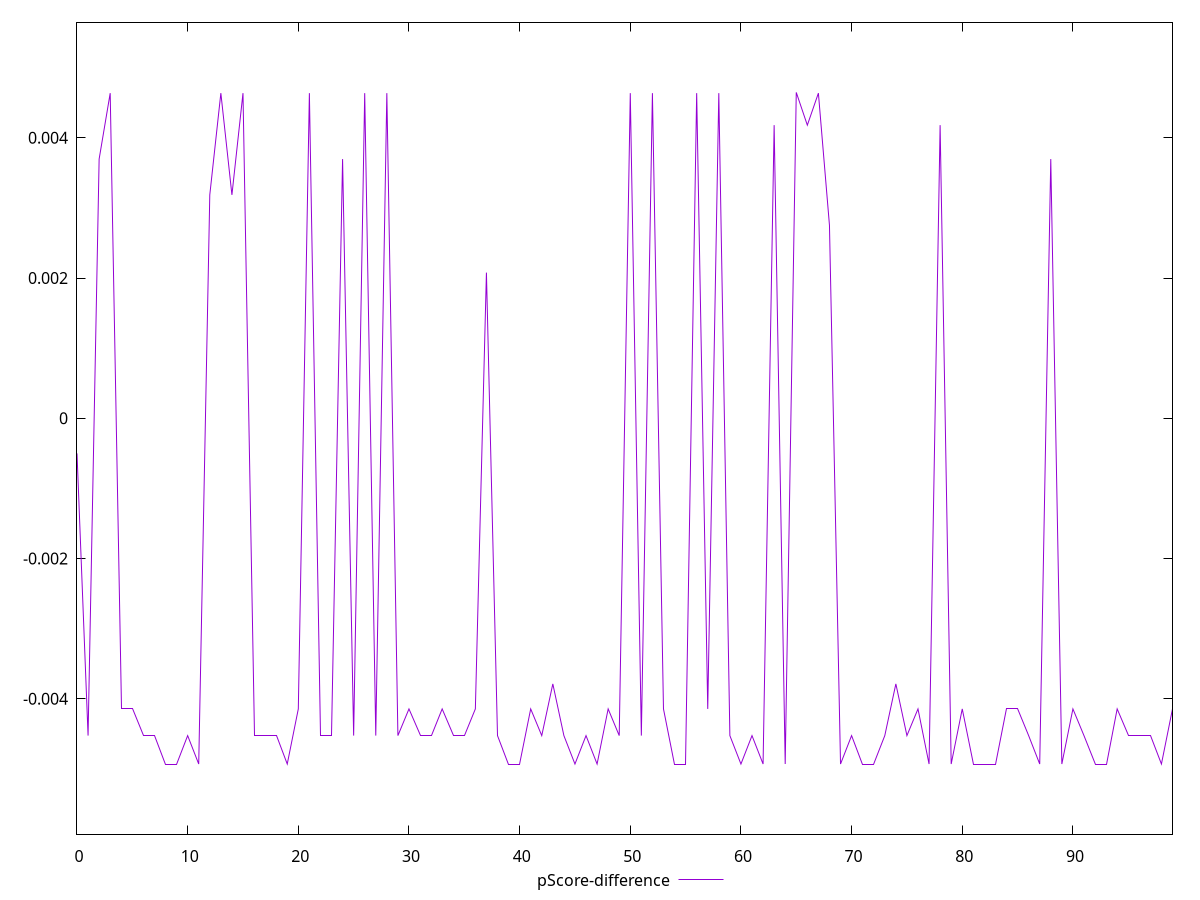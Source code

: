 reset

$pScoreDifference <<EOF
0 -0.0005010742659318224
1 -0.004526535494477901
2 0.0036973680837035783
3 0.0046375893622611075
4 -0.004145744743268787
5 -0.004145744743268787
6 -0.004526535494477901
7 -0.004526535494477901
8 -0.004931822957321863
9 -0.004931822957321863
10 -0.004526535494477901
11 -0.004931822957321863
12 0.0031862003898535107
13 0.0046375893622611075
14 0.0031862003898535107
15 0.0046375893622611075
16 -0.004526535494477901
17 -0.004526535494477901
18 -0.004526535494477901
19 -0.004931822957321863
20 -0.004145744743268787
21 0.0046375893622611075
22 -0.004526535494477901
23 -0.004526535494477901
24 0.0036973680837035783
25 -0.004526535494477901
26 0.0046375893622611075
27 -0.004526535494477901
28 0.0046375893622611075
29 -0.004526535494477901
30 -0.004145744743268787
31 -0.004526535494477901
32 -0.004526535494477901
33 -0.004145744743268787
34 -0.004526535494477901
35 -0.004526535494477901
36 -0.004145744743268787
37 0.002078044736882445
38 -0.004526535494477901
39 -0.004931822957321863
40 -0.004931822957321863
41 -0.004145744743268787
42 -0.004526535494477901
43 -0.003788635213870517
44 -0.004526535494477901
45 -0.004931822957321863
46 -0.004526535494477901
47 -0.004931822957321863
48 -0.004145744743268787
49 -0.004526535494477901
50 0.0046375893622611075
51 -0.004526535494477901
52 0.0046375893622611075
53 -0.004145744743268787
54 -0.004931822957321863
55 -0.004931822957321863
56 0.0046375893622611075
57 -0.004145744743268787
58 0.0046375893622611075
59 -0.004526535494477901
60 -0.004931822957321863
61 -0.004526535494477901
62 -0.004931822957321863
63 0.004180911427837053
64 -0.004931822957321863
65 0.004648231415178894
66 0.004180911427837053
67 0.0046375893622611075
68 0.0027521983514116055
69 -0.004931822957321863
70 -0.004526535494477901
71 -0.004931822957321863
72 -0.004931822957321863
73 -0.004526535494477901
74 -0.003788635213870517
75 -0.004526535494477901
76 -0.004145744743268787
77 -0.004931822957321863
78 0.004180911427837053
79 -0.004931822957321863
80 -0.004145744743268787
81 -0.004931822957321863
82 -0.004931822957321863
83 -0.004931822957321863
84 -0.004145744743268787
85 -0.004145744743268787
86 -0.004526535494477901
87 -0.004931822957321863
88 0.0036973680837035783
89 -0.004931822957321863
90 -0.004145744743268787
91 -0.004526535494477901
92 -0.004931822957321863
93 -0.004931822957321863
94 -0.004145744743268787
95 -0.004526535494477901
96 -0.004526535494477901
97 -0.004526535494477901
98 -0.004931822957321863
99 -0.004145744743268787
EOF

set key outside below
set xrange [0:99]
set yrange [-0.005931822957321863:0.005648231415178894]
set trange [-0.005931822957321863:0.005648231415178894]
set terminal svg size 640, 500 enhanced background rgb 'white'
set output "report_00018_2021-02-10T15-25-16.877Z/max-potential-fid/samples/pages+cached+noadtech+nomedia/pScore-difference/values.svg"

plot $pScoreDifference title "pScore-difference" with line

reset
